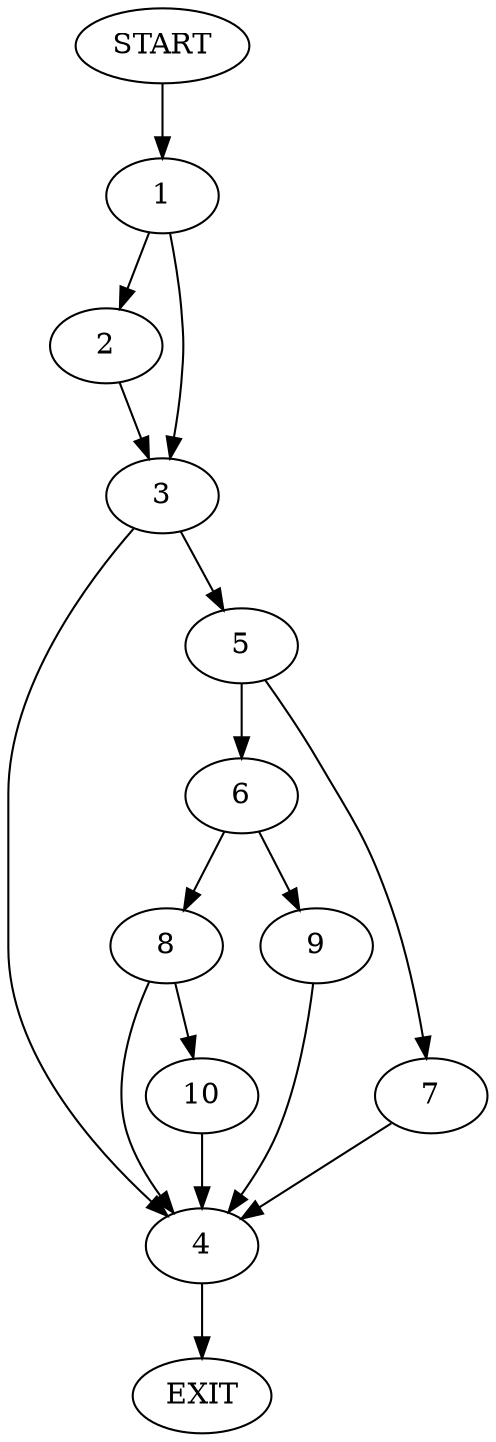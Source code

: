 digraph {
0 [label="START"]
11 [label="EXIT"]
0 -> 1
1 -> 2
1 -> 3
2 -> 3
3 -> 4
3 -> 5
5 -> 6
5 -> 7
4 -> 11
6 -> 8
6 -> 9
7 -> 4
8 -> 4
8 -> 10
9 -> 4
10 -> 4
}
